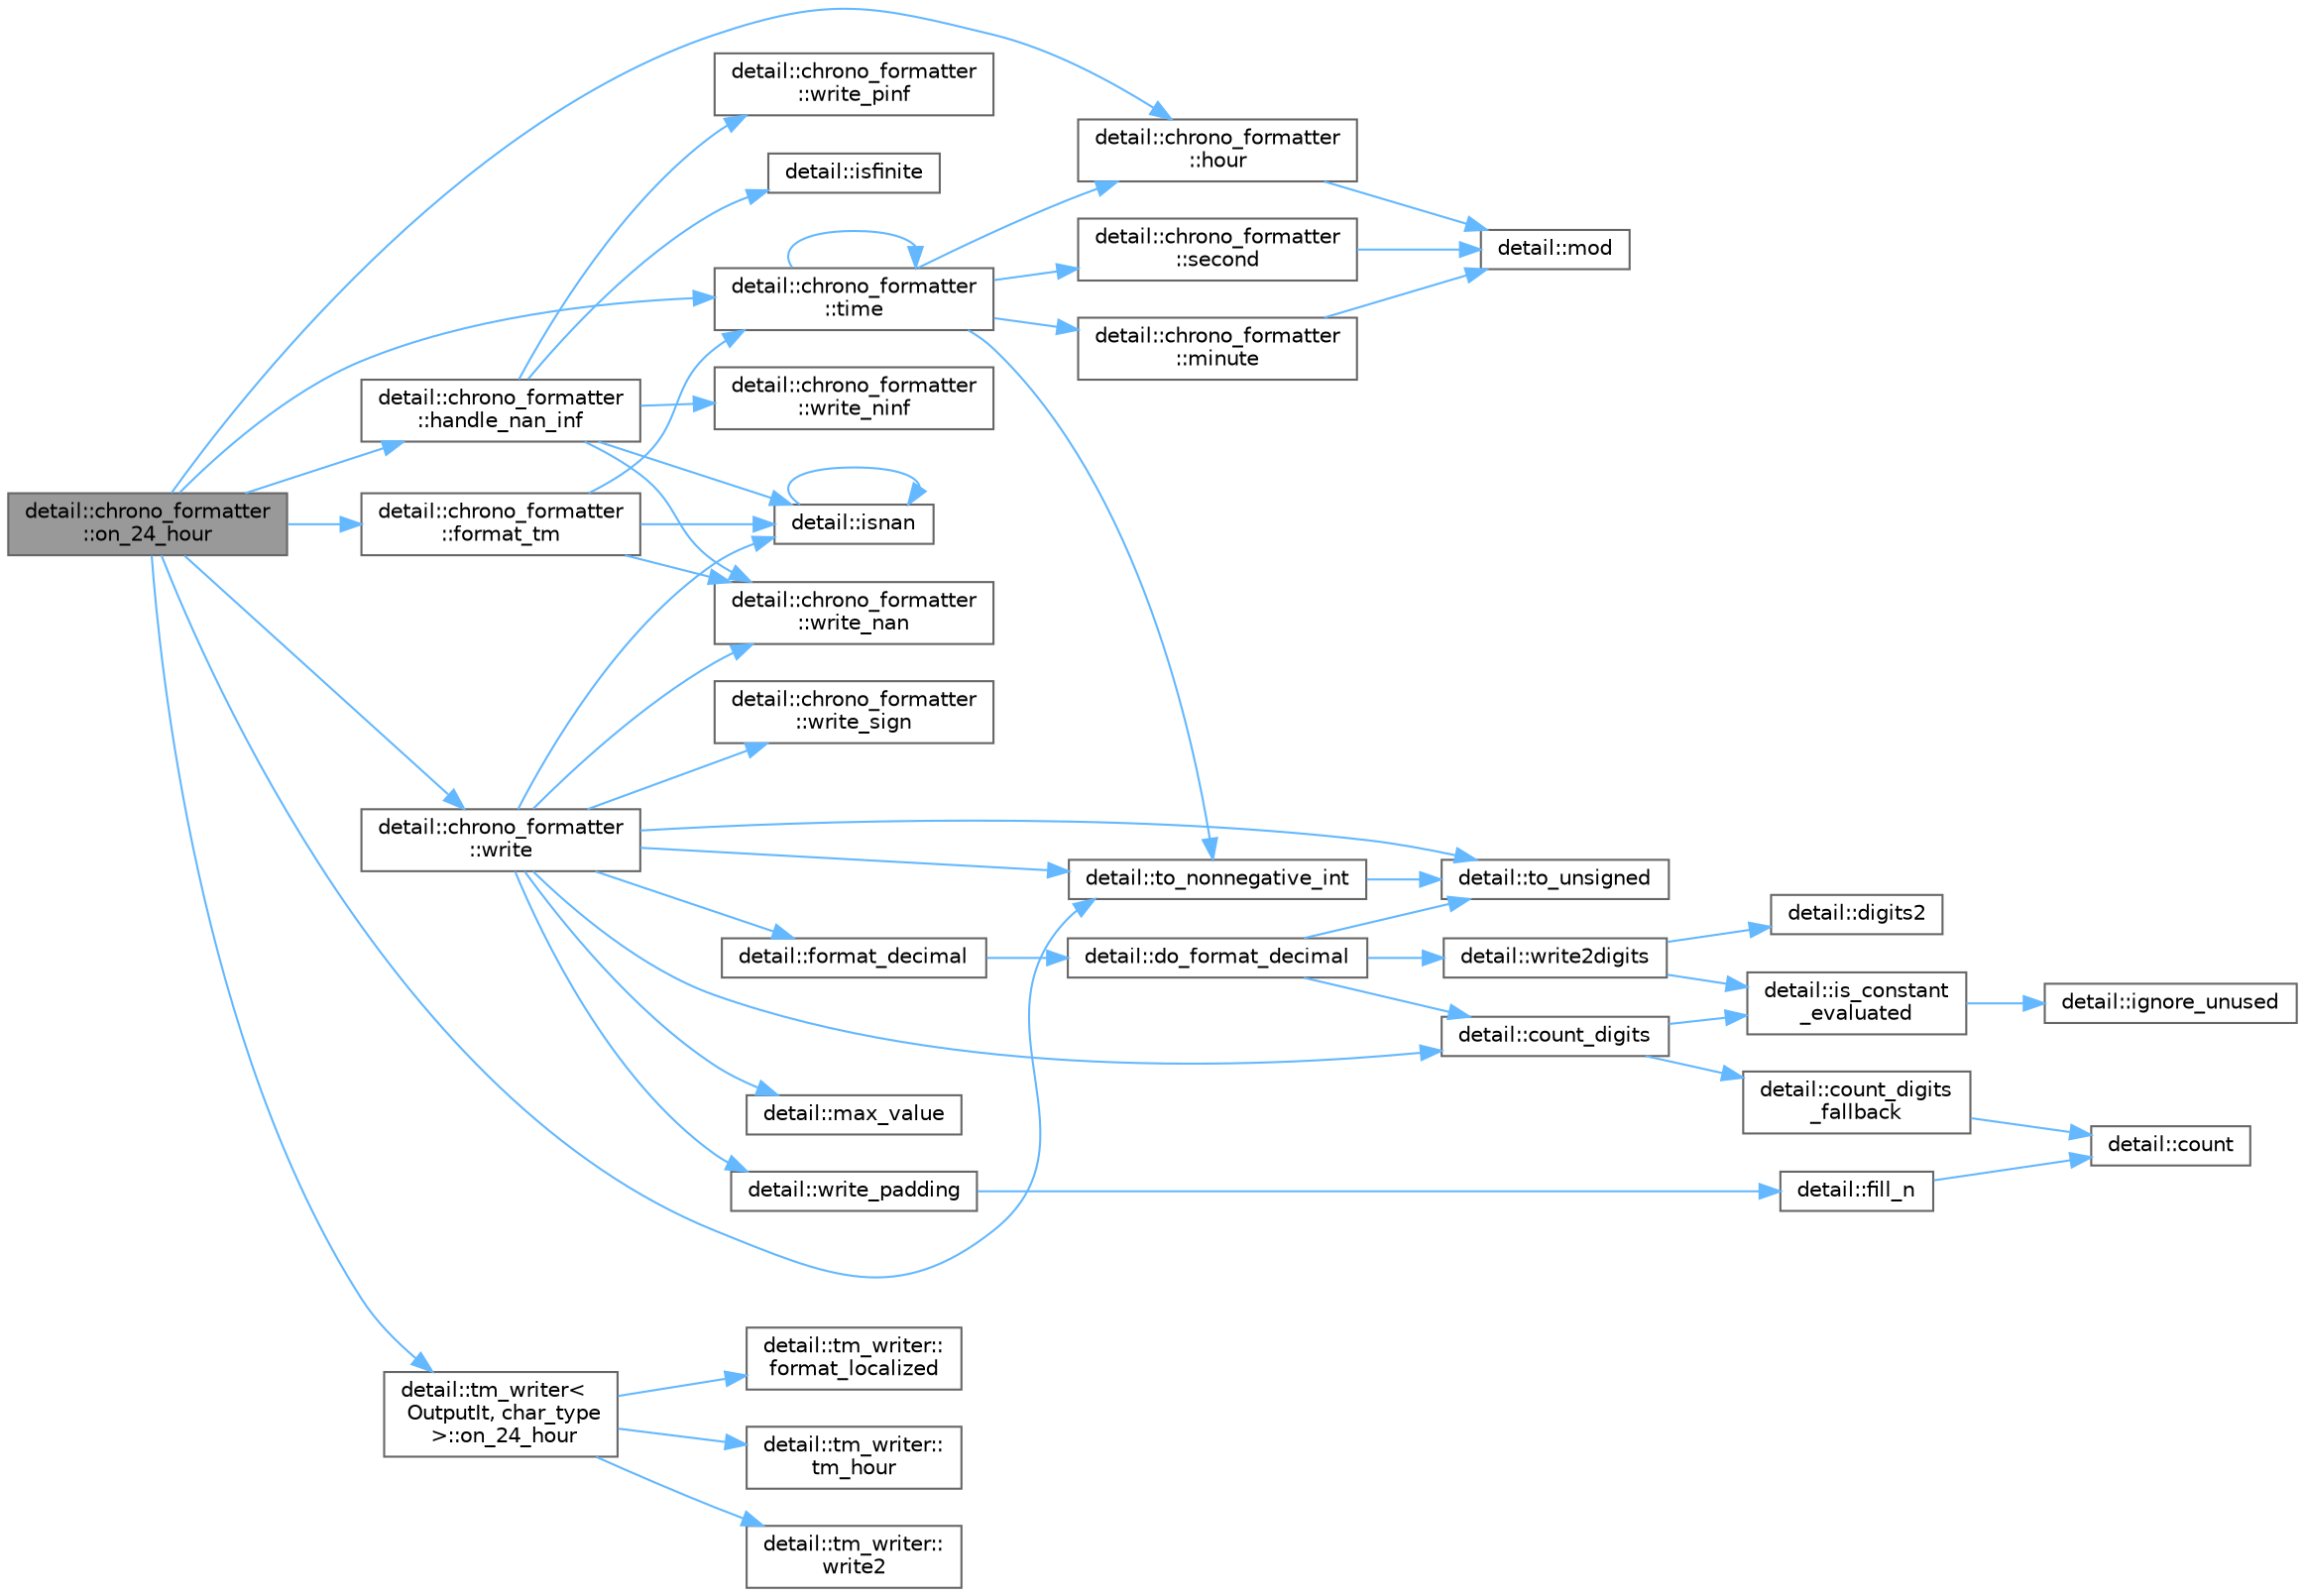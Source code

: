 digraph "detail::chrono_formatter::on_24_hour"
{
 // LATEX_PDF_SIZE
  bgcolor="transparent";
  edge [fontname=Helvetica,fontsize=10,labelfontname=Helvetica,labelfontsize=10];
  node [fontname=Helvetica,fontsize=10,shape=box,height=0.2,width=0.4];
  rankdir="LR";
  Node1 [id="Node000001",label="detail::chrono_formatter\l::on_24_hour",height=0.2,width=0.4,color="gray40", fillcolor="grey60", style="filled", fontcolor="black",tooltip=" "];
  Node1 -> Node2 [id="edge50_Node000001_Node000002",color="steelblue1",style="solid",tooltip=" "];
  Node2 [id="Node000002",label="detail::chrono_formatter\l::format_tm",height=0.2,width=0.4,color="grey40", fillcolor="white", style="filled",URL="$structdetail_1_1chrono__formatter.html#a7d28c8710e3dacf171fb207d76f3f1ea",tooltip=" "];
  Node2 -> Node3 [id="edge51_Node000002_Node000003",color="steelblue1",style="solid",tooltip=" "];
  Node3 [id="Node000003",label="detail::isnan",height=0.2,width=0.4,color="grey40", fillcolor="white", style="filled",URL="$namespacedetail.html#afc8bb82763ba5a3b145e032d5935c121",tooltip=" "];
  Node3 -> Node3 [id="edge52_Node000003_Node000003",color="steelblue1",style="solid",tooltip=" "];
  Node2 -> Node4 [id="edge53_Node000002_Node000004",color="steelblue1",style="solid",tooltip=" "];
  Node4 [id="Node000004",label="detail::chrono_formatter\l::time",height=0.2,width=0.4,color="grey40", fillcolor="white", style="filled",URL="$structdetail_1_1chrono__formatter.html#aaa513a73485934c3f6b0f3d2ec6deb64",tooltip=" "];
  Node4 -> Node5 [id="edge54_Node000004_Node000005",color="steelblue1",style="solid",tooltip=" "];
  Node5 [id="Node000005",label="detail::chrono_formatter\l::hour",height=0.2,width=0.4,color="grey40", fillcolor="white", style="filled",URL="$structdetail_1_1chrono__formatter.html#afb147711d588820e3e568dbad5ace962",tooltip=" "];
  Node5 -> Node6 [id="edge55_Node000005_Node000006",color="steelblue1",style="solid",tooltip=" "];
  Node6 [id="Node000006",label="detail::mod",height=0.2,width=0.4,color="grey40", fillcolor="white", style="filled",URL="$namespacedetail.html#a83a5217291c4a1514faa2878775ac94a",tooltip=" "];
  Node4 -> Node7 [id="edge56_Node000004_Node000007",color="steelblue1",style="solid",tooltip=" "];
  Node7 [id="Node000007",label="detail::chrono_formatter\l::minute",height=0.2,width=0.4,color="grey40", fillcolor="white", style="filled",URL="$structdetail_1_1chrono__formatter.html#a6e5e35b291bcba330fbd6392efd7f880",tooltip=" "];
  Node7 -> Node6 [id="edge57_Node000007_Node000006",color="steelblue1",style="solid",tooltip=" "];
  Node4 -> Node8 [id="edge58_Node000004_Node000008",color="steelblue1",style="solid",tooltip=" "];
  Node8 [id="Node000008",label="detail::chrono_formatter\l::second",height=0.2,width=0.4,color="grey40", fillcolor="white", style="filled",URL="$structdetail_1_1chrono__formatter.html#a91a872447544d10931305fb3a3477334",tooltip=" "];
  Node8 -> Node6 [id="edge59_Node000008_Node000006",color="steelblue1",style="solid",tooltip=" "];
  Node4 -> Node4 [id="edge60_Node000004_Node000004",color="steelblue1",style="solid",tooltip=" "];
  Node4 -> Node9 [id="edge61_Node000004_Node000009",color="steelblue1",style="solid",tooltip=" "];
  Node9 [id="Node000009",label="detail::to_nonnegative_int",height=0.2,width=0.4,color="grey40", fillcolor="white", style="filled",URL="$namespacedetail.html#aad6dcea1caa7c3b2bef3a4dd6c02a187",tooltip=" "];
  Node9 -> Node10 [id="edge62_Node000009_Node000010",color="steelblue1",style="solid",tooltip=" "];
  Node10 [id="Node000010",label="detail::to_unsigned",height=0.2,width=0.4,color="grey40", fillcolor="white", style="filled",URL="$namespacedetail.html#a4855e668246c731a97484efc329f2aac",tooltip=" "];
  Node2 -> Node11 [id="edge63_Node000002_Node000011",color="steelblue1",style="solid",tooltip=" "];
  Node11 [id="Node000011",label="detail::chrono_formatter\l::write_nan",height=0.2,width=0.4,color="grey40", fillcolor="white", style="filled",URL="$structdetail_1_1chrono__formatter.html#ab6016ece0c7d36ba3959abb566702475",tooltip=" "];
  Node1 -> Node12 [id="edge64_Node000001_Node000012",color="steelblue1",style="solid",tooltip=" "];
  Node12 [id="Node000012",label="detail::chrono_formatter\l::handle_nan_inf",height=0.2,width=0.4,color="grey40", fillcolor="white", style="filled",URL="$structdetail_1_1chrono__formatter.html#ac10b8ebb4869549cb75edbdbfbff26b1",tooltip=" "];
  Node12 -> Node13 [id="edge65_Node000012_Node000013",color="steelblue1",style="solid",tooltip=" "];
  Node13 [id="Node000013",label="detail::isfinite",height=0.2,width=0.4,color="grey40", fillcolor="white", style="filled",URL="$namespacedetail.html#ac790cdfe06625f5bf5e8d7f3ccaa5741",tooltip=" "];
  Node12 -> Node3 [id="edge66_Node000012_Node000003",color="steelblue1",style="solid",tooltip=" "];
  Node12 -> Node11 [id="edge67_Node000012_Node000011",color="steelblue1",style="solid",tooltip=" "];
  Node12 -> Node14 [id="edge68_Node000012_Node000014",color="steelblue1",style="solid",tooltip=" "];
  Node14 [id="Node000014",label="detail::chrono_formatter\l::write_ninf",height=0.2,width=0.4,color="grey40", fillcolor="white", style="filled",URL="$structdetail_1_1chrono__formatter.html#a2fdeef659b02e06ad322423d28788047",tooltip=" "];
  Node12 -> Node15 [id="edge69_Node000012_Node000015",color="steelblue1",style="solid",tooltip=" "];
  Node15 [id="Node000015",label="detail::chrono_formatter\l::write_pinf",height=0.2,width=0.4,color="grey40", fillcolor="white", style="filled",URL="$structdetail_1_1chrono__formatter.html#a38c300a5fc95ef92d249b91ad4cd3e7f",tooltip=" "];
  Node1 -> Node5 [id="edge70_Node000001_Node000005",color="steelblue1",style="solid",tooltip=" "];
  Node1 -> Node16 [id="edge71_Node000001_Node000016",color="steelblue1",style="solid",tooltip=" "];
  Node16 [id="Node000016",label="detail::tm_writer\<\l OutputIt, char_type\l \>::on_24_hour",height=0.2,width=0.4,color="grey40", fillcolor="white", style="filled",URL="$classdetail_1_1tm__writer.html#af168628f5995310e5588fe79d0374469",tooltip=" "];
  Node16 -> Node17 [id="edge72_Node000016_Node000017",color="steelblue1",style="solid",tooltip=" "];
  Node17 [id="Node000017",label="detail::tm_writer::\lformat_localized",height=0.2,width=0.4,color="grey40", fillcolor="white", style="filled",URL="$classdetail_1_1tm__writer.html#ab8f9095299300945a550e457b970f763",tooltip=" "];
  Node16 -> Node18 [id="edge73_Node000016_Node000018",color="steelblue1",style="solid",tooltip=" "];
  Node18 [id="Node000018",label="detail::tm_writer::\ltm_hour",height=0.2,width=0.4,color="grey40", fillcolor="white", style="filled",URL="$classdetail_1_1tm__writer.html#a1cabc65ab2cc70f017f44a37c6ccb83e",tooltip=" "];
  Node16 -> Node19 [id="edge74_Node000016_Node000019",color="steelblue1",style="solid",tooltip=" "];
  Node19 [id="Node000019",label="detail::tm_writer::\lwrite2",height=0.2,width=0.4,color="grey40", fillcolor="white", style="filled",URL="$classdetail_1_1tm__writer.html#aae250ab7a6203b7b6323cb05502b68df",tooltip=" "];
  Node1 -> Node4 [id="edge75_Node000001_Node000004",color="steelblue1",style="solid",tooltip=" "];
  Node1 -> Node9 [id="edge76_Node000001_Node000009",color="steelblue1",style="solid",tooltip=" "];
  Node1 -> Node20 [id="edge77_Node000001_Node000020",color="steelblue1",style="solid",tooltip=" "];
  Node20 [id="Node000020",label="detail::chrono_formatter\l::write",height=0.2,width=0.4,color="grey40", fillcolor="white", style="filled",URL="$structdetail_1_1chrono__formatter.html#abbf787bba669c5f3813896814c7d685b",tooltip=" "];
  Node20 -> Node21 [id="edge78_Node000020_Node000021",color="steelblue1",style="solid",tooltip=" "];
  Node21 [id="Node000021",label="detail::count_digits",height=0.2,width=0.4,color="grey40", fillcolor="white", style="filled",URL="$namespacedetail.html#ae970ad8cf6b25d7896f788089ca1b0eb",tooltip=" "];
  Node21 -> Node22 [id="edge79_Node000021_Node000022",color="steelblue1",style="solid",tooltip=" "];
  Node22 [id="Node000022",label="detail::count_digits\l_fallback",height=0.2,width=0.4,color="grey40", fillcolor="white", style="filled",URL="$namespacedetail.html#a300bc96ee936e9f6ef3565c8dff68a72",tooltip=" "];
  Node22 -> Node23 [id="edge80_Node000022_Node000023",color="steelblue1",style="solid",tooltip=" "];
  Node23 [id="Node000023",label="detail::count",height=0.2,width=0.4,color="grey40", fillcolor="white", style="filled",URL="$namespacedetail.html#adecb5dbdc5faeb0d252ab0f4cb92c8a9",tooltip=" "];
  Node21 -> Node24 [id="edge81_Node000021_Node000024",color="steelblue1",style="solid",tooltip=" "];
  Node24 [id="Node000024",label="detail::is_constant\l_evaluated",height=0.2,width=0.4,color="grey40", fillcolor="white", style="filled",URL="$namespacedetail.html#a75ed2634319883d038944529dbb954e2",tooltip=" "];
  Node24 -> Node25 [id="edge82_Node000024_Node000025",color="steelblue1",style="solid",tooltip=" "];
  Node25 [id="Node000025",label="detail::ignore_unused",height=0.2,width=0.4,color="grey40", fillcolor="white", style="filled",URL="$namespacedetail.html#a1fe84ebaf96215ce0665d95b3124c2df",tooltip=" "];
  Node20 -> Node26 [id="edge83_Node000020_Node000026",color="steelblue1",style="solid",tooltip=" "];
  Node26 [id="Node000026",label="detail::format_decimal",height=0.2,width=0.4,color="grey40", fillcolor="white", style="filled",URL="$namespacedetail.html#af04e9c0225b4d7ed82a9c1d946319a3f",tooltip=" "];
  Node26 -> Node27 [id="edge84_Node000026_Node000027",color="steelblue1",style="solid",tooltip=" "];
  Node27 [id="Node000027",label="detail::do_format_decimal",height=0.2,width=0.4,color="grey40", fillcolor="white", style="filled",URL="$namespacedetail.html#ae25db05d115230b68094fc27377a987a",tooltip=" "];
  Node27 -> Node21 [id="edge85_Node000027_Node000021",color="steelblue1",style="solid",tooltip=" "];
  Node27 -> Node10 [id="edge86_Node000027_Node000010",color="steelblue1",style="solid",tooltip=" "];
  Node27 -> Node28 [id="edge87_Node000027_Node000028",color="steelblue1",style="solid",tooltip=" "];
  Node28 [id="Node000028",label="detail::write2digits",height=0.2,width=0.4,color="grey40", fillcolor="white", style="filled",URL="$namespacedetail.html#ade16648d662a4c70e2500ae74ef7e671",tooltip=" "];
  Node28 -> Node29 [id="edge88_Node000028_Node000029",color="steelblue1",style="solid",tooltip=" "];
  Node29 [id="Node000029",label="detail::digits2",height=0.2,width=0.4,color="grey40", fillcolor="white", style="filled",URL="$namespacedetail.html#a6c4f7c079b8675a87a24a7cf0821c067",tooltip=" "];
  Node28 -> Node24 [id="edge89_Node000028_Node000024",color="steelblue1",style="solid",tooltip=" "];
  Node20 -> Node3 [id="edge90_Node000020_Node000003",color="steelblue1",style="solid",tooltip=" "];
  Node20 -> Node30 [id="edge91_Node000020_Node000030",color="steelblue1",style="solid",tooltip=" "];
  Node30 [id="Node000030",label="detail::max_value",height=0.2,width=0.4,color="grey40", fillcolor="white", style="filled",URL="$namespacedetail.html#a45c2130c44ebe54179eafcee3cda2bfb",tooltip=" "];
  Node20 -> Node9 [id="edge92_Node000020_Node000009",color="steelblue1",style="solid",tooltip=" "];
  Node20 -> Node10 [id="edge93_Node000020_Node000010",color="steelblue1",style="solid",tooltip=" "];
  Node20 -> Node11 [id="edge94_Node000020_Node000011",color="steelblue1",style="solid",tooltip=" "];
  Node20 -> Node31 [id="edge95_Node000020_Node000031",color="steelblue1",style="solid",tooltip=" "];
  Node31 [id="Node000031",label="detail::write_padding",height=0.2,width=0.4,color="grey40", fillcolor="white", style="filled",URL="$namespacedetail.html#ac0e83d3dc2ba3f2f63d4710da3e1b45b",tooltip=" "];
  Node31 -> Node32 [id="edge96_Node000031_Node000032",color="steelblue1",style="solid",tooltip=" "];
  Node32 [id="Node000032",label="detail::fill_n",height=0.2,width=0.4,color="grey40", fillcolor="white", style="filled",URL="$namespacedetail.html#a818b390bd30ad25b638f7b067cb50f15",tooltip=" "];
  Node32 -> Node23 [id="edge97_Node000032_Node000023",color="steelblue1",style="solid",tooltip=" "];
  Node20 -> Node33 [id="edge98_Node000020_Node000033",color="steelblue1",style="solid",tooltip=" "];
  Node33 [id="Node000033",label="detail::chrono_formatter\l::write_sign",height=0.2,width=0.4,color="grey40", fillcolor="white", style="filled",URL="$structdetail_1_1chrono__formatter.html#a40ca3e085945aa66a6e2b499d4ef043b",tooltip=" "];
}
